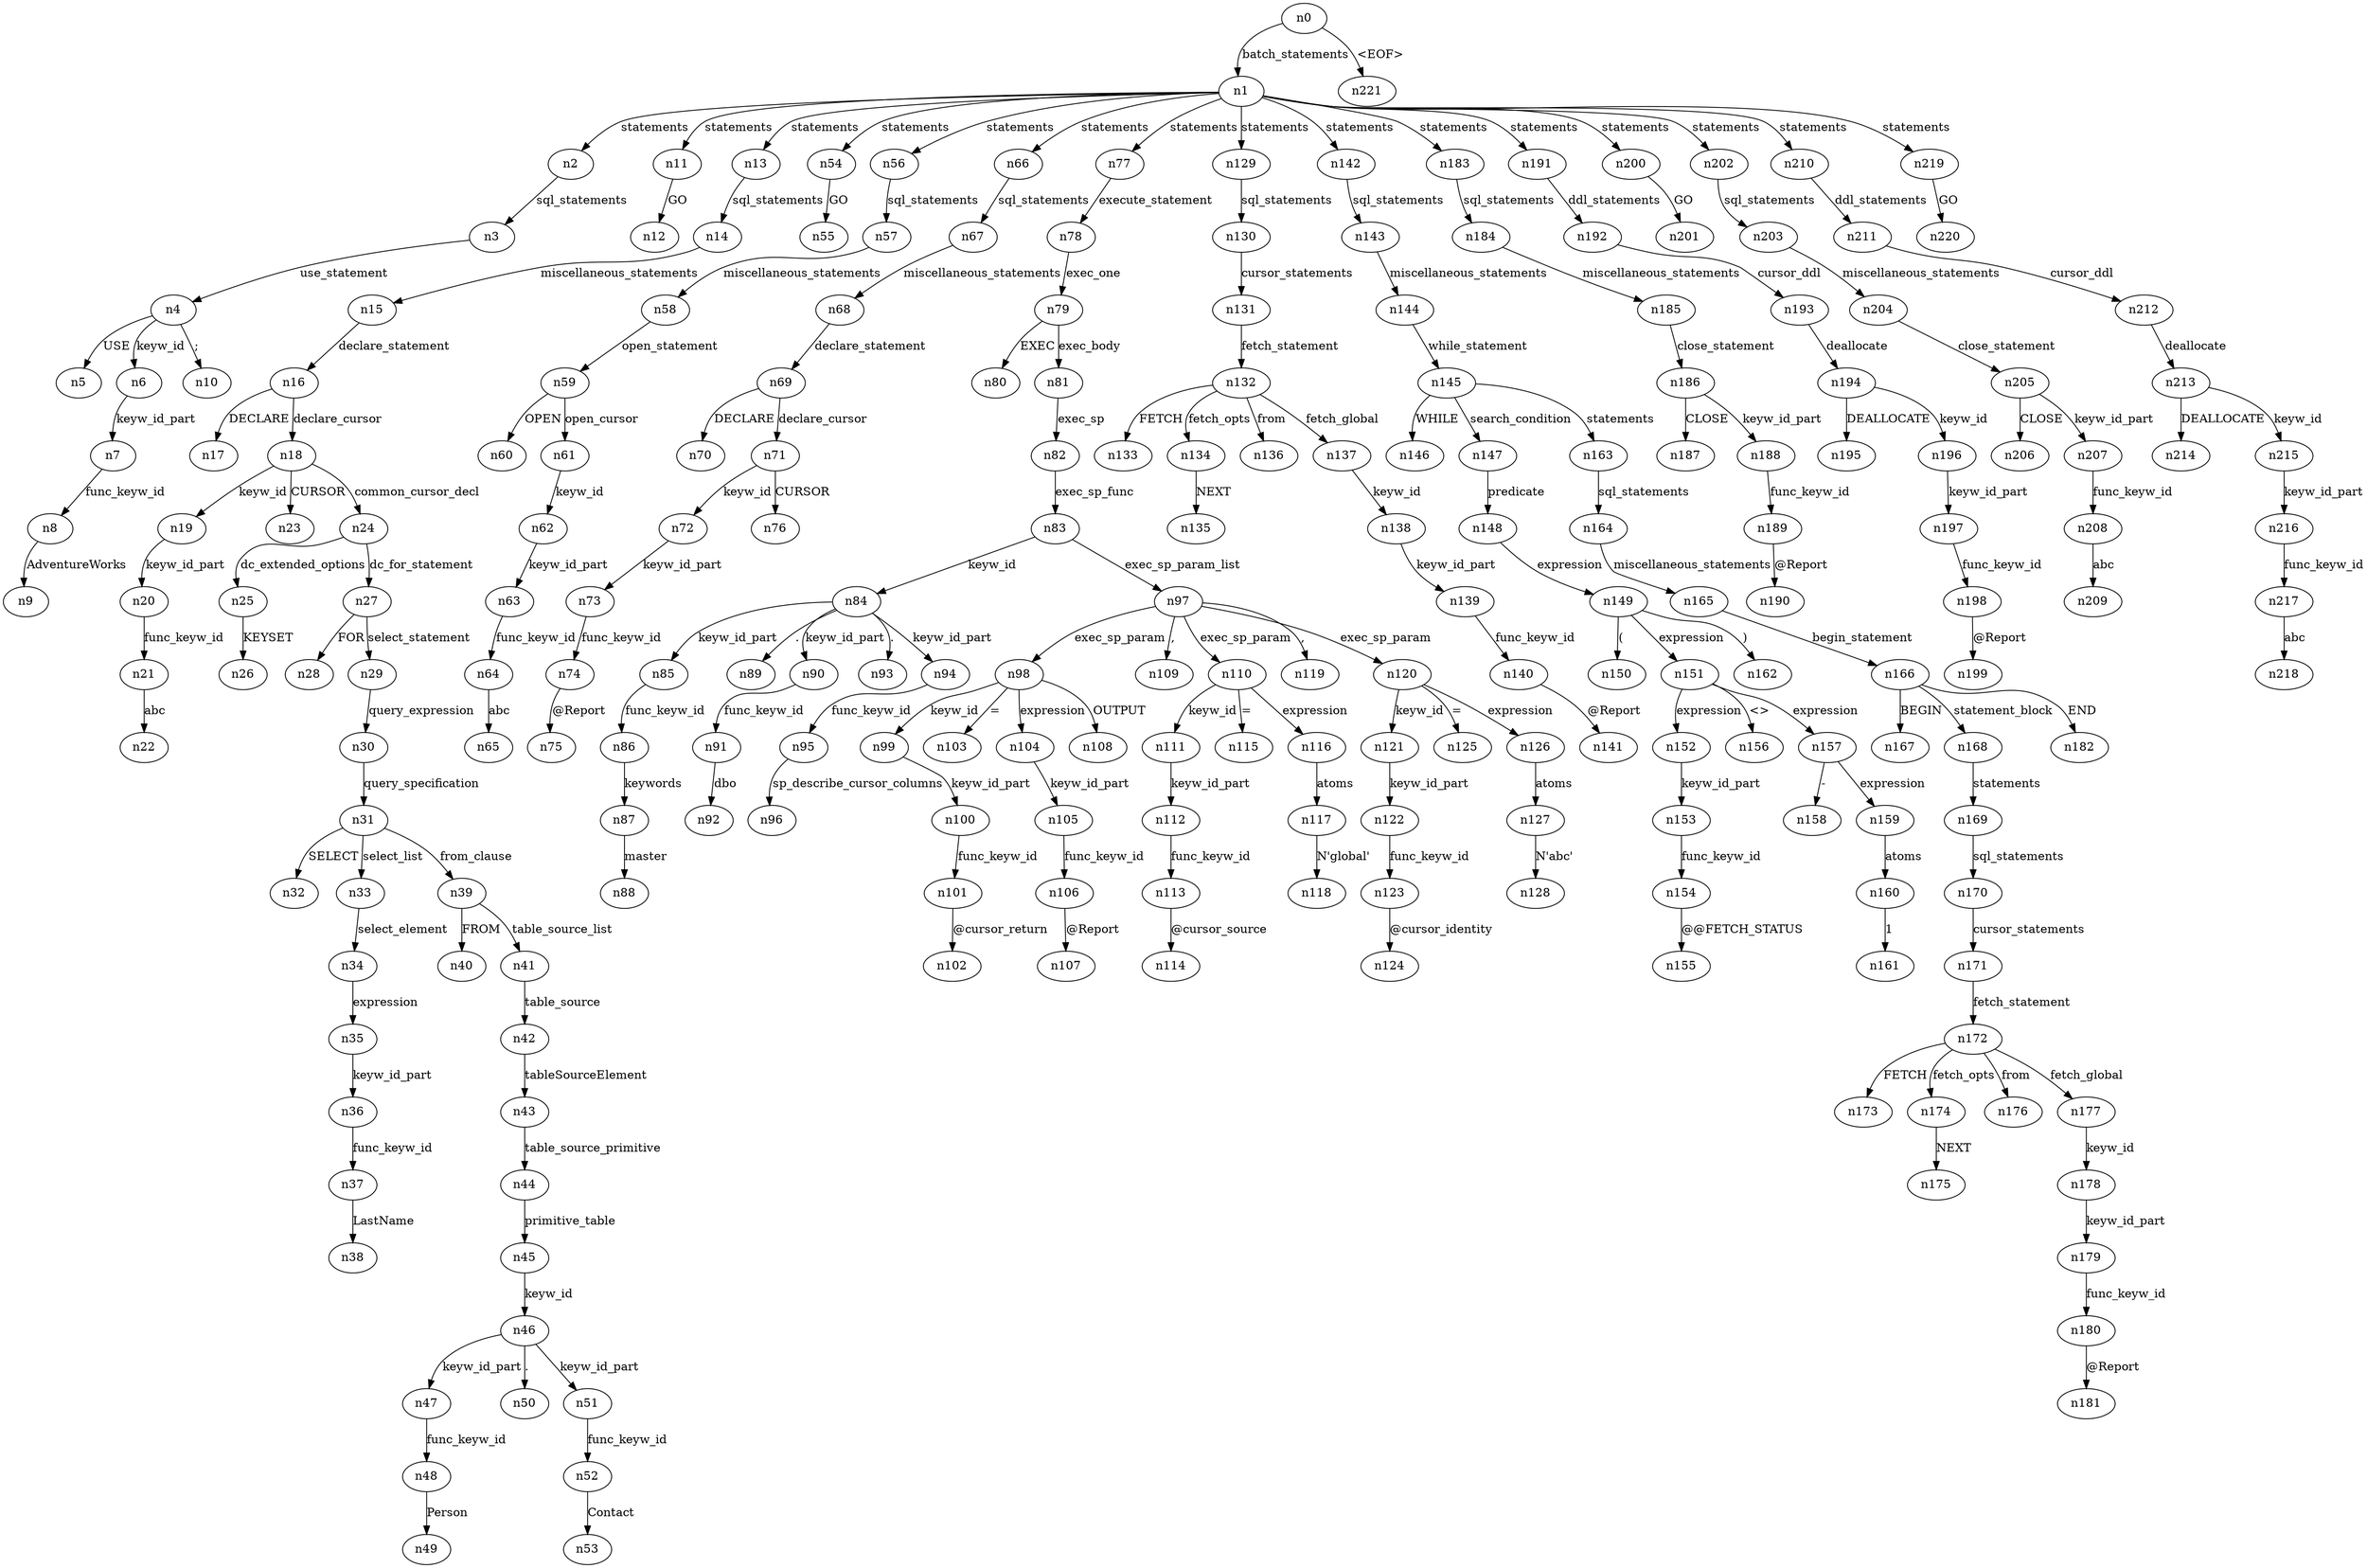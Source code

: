 digraph ParseTree {
  n0 -> n1 [label="batch_statements"];
  n1 -> n2 [label="statements"];
  n2 -> n3 [label="sql_statements"];
  n3 -> n4 [label="use_statement"];
  n4 -> n5 [label="USE"];
  n4 -> n6 [label="keyw_id"];
  n6 -> n7 [label="keyw_id_part"];
  n7 -> n8 [label="func_keyw_id"];
  n8 -> n9 [label="AdventureWorks"];
  n4 -> n10 [label=";"];
  n1 -> n11 [label="statements"];
  n11 -> n12 [label="GO"];
  n1 -> n13 [label="statements"];
  n13 -> n14 [label="sql_statements"];
  n14 -> n15 [label="miscellaneous_statements"];
  n15 -> n16 [label="declare_statement"];
  n16 -> n17 [label="DECLARE"];
  n16 -> n18 [label="declare_cursor"];
  n18 -> n19 [label="keyw_id"];
  n19 -> n20 [label="keyw_id_part"];
  n20 -> n21 [label="func_keyw_id"];
  n21 -> n22 [label="abc"];
  n18 -> n23 [label="CURSOR"];
  n18 -> n24 [label="common_cursor_decl"];
  n24 -> n25 [label="dc_extended_options"];
  n25 -> n26 [label="KEYSET"];
  n24 -> n27 [label="dc_for_statement"];
  n27 -> n28 [label="FOR"];
  n27 -> n29 [label="select_statement"];
  n29 -> n30 [label="query_expression"];
  n30 -> n31 [label="query_specification"];
  n31 -> n32 [label="SELECT"];
  n31 -> n33 [label="select_list"];
  n33 -> n34 [label="select_element"];
  n34 -> n35 [label="expression"];
  n35 -> n36 [label="keyw_id_part"];
  n36 -> n37 [label="func_keyw_id"];
  n37 -> n38 [label="LastName"];
  n31 -> n39 [label="from_clause"];
  n39 -> n40 [label="FROM"];
  n39 -> n41 [label="table_source_list"];
  n41 -> n42 [label="table_source"];
  n42 -> n43 [label="tableSourceElement"];
  n43 -> n44 [label="table_source_primitive"];
  n44 -> n45 [label="primitive_table"];
  n45 -> n46 [label="keyw_id"];
  n46 -> n47 [label="keyw_id_part"];
  n47 -> n48 [label="func_keyw_id"];
  n48 -> n49 [label="Person"];
  n46 -> n50 [label="."];
  n46 -> n51 [label="keyw_id_part"];
  n51 -> n52 [label="func_keyw_id"];
  n52 -> n53 [label="Contact"];
  n1 -> n54 [label="statements"];
  n54 -> n55 [label="GO"];
  n1 -> n56 [label="statements"];
  n56 -> n57 [label="sql_statements"];
  n57 -> n58 [label="miscellaneous_statements"];
  n58 -> n59 [label="open_statement"];
  n59 -> n60 [label="OPEN"];
  n59 -> n61 [label="open_cursor"];
  n61 -> n62 [label="keyw_id"];
  n62 -> n63 [label="keyw_id_part"];
  n63 -> n64 [label="func_keyw_id"];
  n64 -> n65 [label="abc"];
  n1 -> n66 [label="statements"];
  n66 -> n67 [label="sql_statements"];
  n67 -> n68 [label="miscellaneous_statements"];
  n68 -> n69 [label="declare_statement"];
  n69 -> n70 [label="DECLARE"];
  n69 -> n71 [label="declare_cursor"];
  n71 -> n72 [label="keyw_id"];
  n72 -> n73 [label="keyw_id_part"];
  n73 -> n74 [label="func_keyw_id"];
  n74 -> n75 [label="@Report"];
  n71 -> n76 [label="CURSOR"];
  n1 -> n77 [label="statements"];
  n77 -> n78 [label="execute_statement"];
  n78 -> n79 [label="exec_one"];
  n79 -> n80 [label="EXEC"];
  n79 -> n81 [label="exec_body"];
  n81 -> n82 [label="exec_sp"];
  n82 -> n83 [label="exec_sp_func"];
  n83 -> n84 [label="keyw_id"];
  n84 -> n85 [label="keyw_id_part"];
  n85 -> n86 [label="func_keyw_id"];
  n86 -> n87 [label="keywords"];
  n87 -> n88 [label="master"];
  n84 -> n89 [label="."];
  n84 -> n90 [label="keyw_id_part"];
  n90 -> n91 [label="func_keyw_id"];
  n91 -> n92 [label="dbo"];
  n84 -> n93 [label="."];
  n84 -> n94 [label="keyw_id_part"];
  n94 -> n95 [label="func_keyw_id"];
  n95 -> n96 [label="sp_describe_cursor_columns"];
  n83 -> n97 [label="exec_sp_param_list"];
  n97 -> n98 [label="exec_sp_param"];
  n98 -> n99 [label="keyw_id"];
  n99 -> n100 [label="keyw_id_part"];
  n100 -> n101 [label="func_keyw_id"];
  n101 -> n102 [label="@cursor_return"];
  n98 -> n103 [label="="];
  n98 -> n104 [label="expression"];
  n104 -> n105 [label="keyw_id_part"];
  n105 -> n106 [label="func_keyw_id"];
  n106 -> n107 [label="@Report"];
  n98 -> n108 [label="OUTPUT"];
  n97 -> n109 [label=","];
  n97 -> n110 [label="exec_sp_param"];
  n110 -> n111 [label="keyw_id"];
  n111 -> n112 [label="keyw_id_part"];
  n112 -> n113 [label="func_keyw_id"];
  n113 -> n114 [label="@cursor_source"];
  n110 -> n115 [label="="];
  n110 -> n116 [label="expression"];
  n116 -> n117 [label="atoms"];
  n117 -> n118 [label="N'global'"];
  n97 -> n119 [label=","];
  n97 -> n120 [label="exec_sp_param"];
  n120 -> n121 [label="keyw_id"];
  n121 -> n122 [label="keyw_id_part"];
  n122 -> n123 [label="func_keyw_id"];
  n123 -> n124 [label="@cursor_identity"];
  n120 -> n125 [label="="];
  n120 -> n126 [label="expression"];
  n126 -> n127 [label="atoms"];
  n127 -> n128 [label="N'abc'"];
  n1 -> n129 [label="statements"];
  n129 -> n130 [label="sql_statements"];
  n130 -> n131 [label="cursor_statements"];
  n131 -> n132 [label="fetch_statement"];
  n132 -> n133 [label="FETCH"];
  n132 -> n134 [label="fetch_opts"];
  n134 -> n135 [label="NEXT"];
  n132 -> n136 [label="from"];
  n132 -> n137 [label="fetch_global"];
  n137 -> n138 [label="keyw_id"];
  n138 -> n139 [label="keyw_id_part"];
  n139 -> n140 [label="func_keyw_id"];
  n140 -> n141 [label="@Report"];
  n1 -> n142 [label="statements"];
  n142 -> n143 [label="sql_statements"];
  n143 -> n144 [label="miscellaneous_statements"];
  n144 -> n145 [label="while_statement"];
  n145 -> n146 [label="WHILE"];
  n145 -> n147 [label="search_condition"];
  n147 -> n148 [label="predicate"];
  n148 -> n149 [label="expression"];
  n149 -> n150 [label="("];
  n149 -> n151 [label="expression"];
  n151 -> n152 [label="expression"];
  n152 -> n153 [label="keyw_id_part"];
  n153 -> n154 [label="func_keyw_id"];
  n154 -> n155 [label="@@FETCH_STATUS"];
  n151 -> n156 [label="<>"];
  n151 -> n157 [label="expression"];
  n157 -> n158 [label="-"];
  n157 -> n159 [label="expression"];
  n159 -> n160 [label="atoms"];
  n160 -> n161 [label="1"];
  n149 -> n162 [label=")"];
  n145 -> n163 [label="statements"];
  n163 -> n164 [label="sql_statements"];
  n164 -> n165 [label="miscellaneous_statements"];
  n165 -> n166 [label="begin_statement"];
  n166 -> n167 [label="BEGIN"];
  n166 -> n168 [label="statement_block"];
  n168 -> n169 [label="statements"];
  n169 -> n170 [label="sql_statements"];
  n170 -> n171 [label="cursor_statements"];
  n171 -> n172 [label="fetch_statement"];
  n172 -> n173 [label="FETCH"];
  n172 -> n174 [label="fetch_opts"];
  n174 -> n175 [label="NEXT"];
  n172 -> n176 [label="from"];
  n172 -> n177 [label="fetch_global"];
  n177 -> n178 [label="keyw_id"];
  n178 -> n179 [label="keyw_id_part"];
  n179 -> n180 [label="func_keyw_id"];
  n180 -> n181 [label="@Report"];
  n166 -> n182 [label="END"];
  n1 -> n183 [label="statements"];
  n183 -> n184 [label="sql_statements"];
  n184 -> n185 [label="miscellaneous_statements"];
  n185 -> n186 [label="close_statement"];
  n186 -> n187 [label="CLOSE"];
  n186 -> n188 [label="keyw_id_part"];
  n188 -> n189 [label="func_keyw_id"];
  n189 -> n190 [label="@Report"];
  n1 -> n191 [label="statements"];
  n191 -> n192 [label="ddl_statements"];
  n192 -> n193 [label="cursor_ddl"];
  n193 -> n194 [label="deallocate"];
  n194 -> n195 [label="DEALLOCATE"];
  n194 -> n196 [label="keyw_id"];
  n196 -> n197 [label="keyw_id_part"];
  n197 -> n198 [label="func_keyw_id"];
  n198 -> n199 [label="@Report"];
  n1 -> n200 [label="statements"];
  n200 -> n201 [label="GO"];
  n1 -> n202 [label="statements"];
  n202 -> n203 [label="sql_statements"];
  n203 -> n204 [label="miscellaneous_statements"];
  n204 -> n205 [label="close_statement"];
  n205 -> n206 [label="CLOSE"];
  n205 -> n207 [label="keyw_id_part"];
  n207 -> n208 [label="func_keyw_id"];
  n208 -> n209 [label="abc"];
  n1 -> n210 [label="statements"];
  n210 -> n211 [label="ddl_statements"];
  n211 -> n212 [label="cursor_ddl"];
  n212 -> n213 [label="deallocate"];
  n213 -> n214 [label="DEALLOCATE"];
  n213 -> n215 [label="keyw_id"];
  n215 -> n216 [label="keyw_id_part"];
  n216 -> n217 [label="func_keyw_id"];
  n217 -> n218 [label="abc"];
  n1 -> n219 [label="statements"];
  n219 -> n220 [label="GO"];
  n0 -> n221 [label="<EOF>"];
}